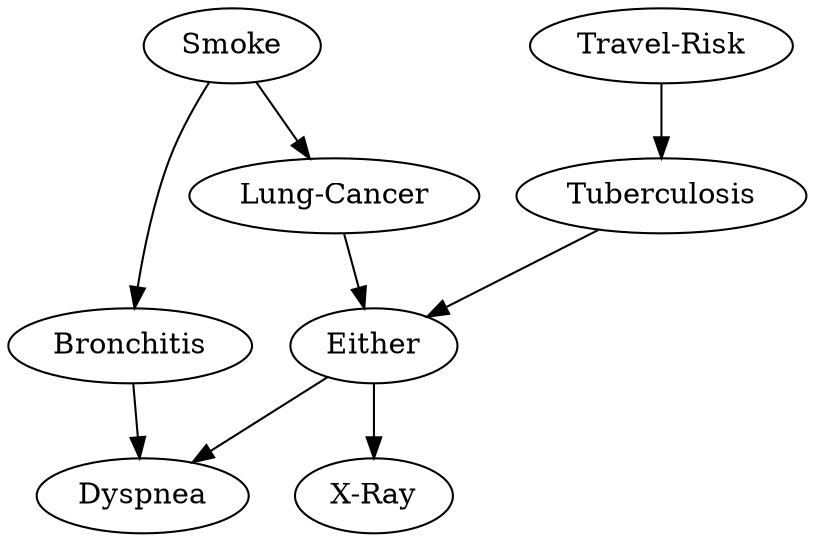 strict digraph "" {
"Lung-Cancer";
Dyspnea;
Tuberculosis;
Bronchitis;
Smoke;
"Travel-Risk";
Either;
"X-Ray";
"Lung-Cancer" -> Either;
Tuberculosis -> Either;
Bronchitis -> Dyspnea;
Smoke -> "Lung-Cancer";
Smoke -> Bronchitis;
"Travel-Risk" -> Tuberculosis;
Either -> "X-Ray";
Either -> Dyspnea;
}
